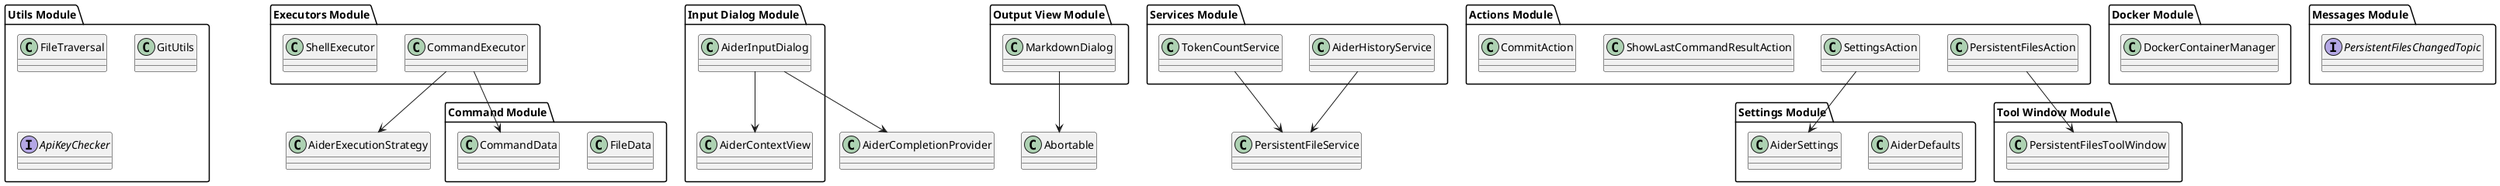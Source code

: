 @startuml

package "Actions Module" {
    class SettingsAction
    class PersistentFilesAction
    class ShowLastCommandResultAction
    class CommitAction
}

package "Command Module" {
    class FileData
    class CommandData
}

package "Docker Module" {
    class DockerContainerManager
}

package "Executors Module" {
    class CommandExecutor
    class ShellExecutor
}

package "Input Dialog Module" {
    class AiderInputDialog
    class AiderContextView
}

package "Messages Module" {
    interface PersistentFilesChangedTopic
}

package "Output View Module" {
    class MarkdownDialog
}

package "Services Module" {
    class AiderHistoryService
    class TokenCountService
}

package "Settings Module" {
    class AiderDefaults
    class AiderSettings
}

package "Tool Window Module" {
    class PersistentFilesToolWindow
}

package "Utils Module" {
    class FileTraversal
    class GitUtils
    interface ApiKeyChecker
}

' Define dependencies
SettingsAction --> AiderSettings
PersistentFilesAction --> PersistentFilesToolWindow
CommandExecutor --> CommandData
CommandExecutor --> AiderExecutionStrategy
AiderInputDialog --> AiderContextView
AiderInputDialog --> AiderCompletionProvider
MarkdownDialog --> Abortable
AiderHistoryService --> PersistentFileService
TokenCountService --> PersistentFileService

@enduml
